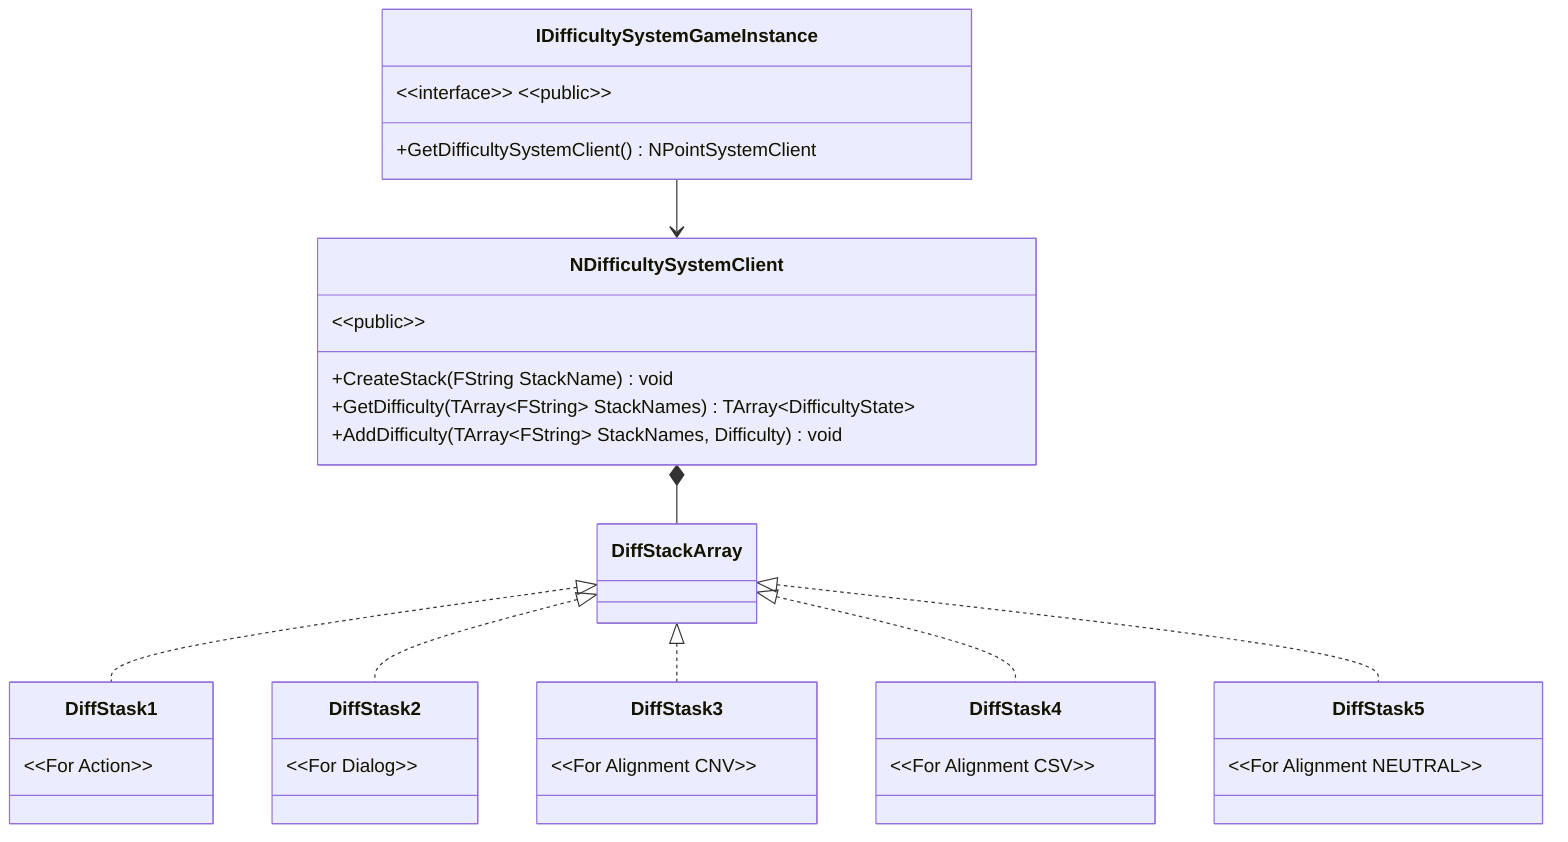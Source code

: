 classDiagram
IDifficultySystemGameInstance --> NDifficultySystemClient
NDifficultySystemClient *-- DiffStackArray
DiffStackArray <|.. DiffStask1
DiffStackArray <|.. DiffStask2
DiffStackArray <|.. DiffStask3
DiffStackArray <|.. DiffStask4
DiffStackArray <|.. DiffStask5

class DiffStask1 {
    &lt;&lt;For Action&gt;&gt;
}
class DiffStask2 {
    &lt;&lt;For Dialog&gt;&gt;
}
class DiffStask3 {
    &lt;&lt;For Alignment CNV&gt;&gt;
}
class DiffStask4 {
    &lt;&lt;For Alignment CSV&gt;&gt;
}
class DiffStask5 {
    &lt;&lt;For Alignment NEUTRAL&gt;&gt;
}

class IDifficultySystemGameInstance {
    &lt;&lt;interface&gt;&gt;  &lt;&lt;public&gt;&gt;
    +GetDifficultySystemClient() NPointSystemClient
}

class NDifficultySystemClient {
    &lt;&lt;public&gt;&gt;
    +CreateStack(FString StackName) void
    +GetDifficulty(TArray&lt;FString&gt; StackNames) TArray&lt;DifficultyState&gt;
    +AddDifficulty(TArray&lt;FString&gt; StackNames, Difficulty) void
}